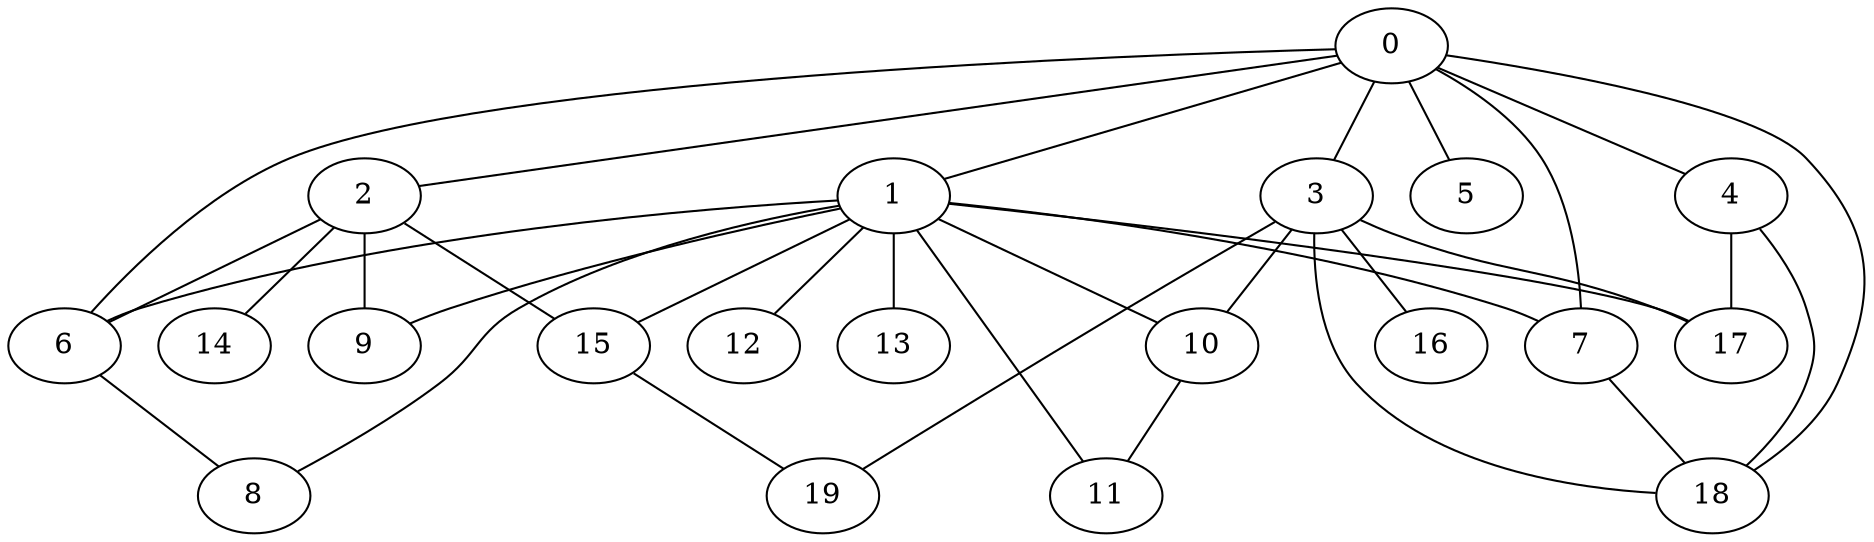 graph graphname {0--1
0--2
0--3
0--4
0--5
0--6
0--7
0--18
1--6
1--7
1--8
1--9
1--10
1--11
1--12
1--13
1--15
1--17
2--6
2--9
2--14
2--15
3--10
3--16
3--17
3--18
3--19
4--17
4--18
6--8
7--18
10--11
15--19
}